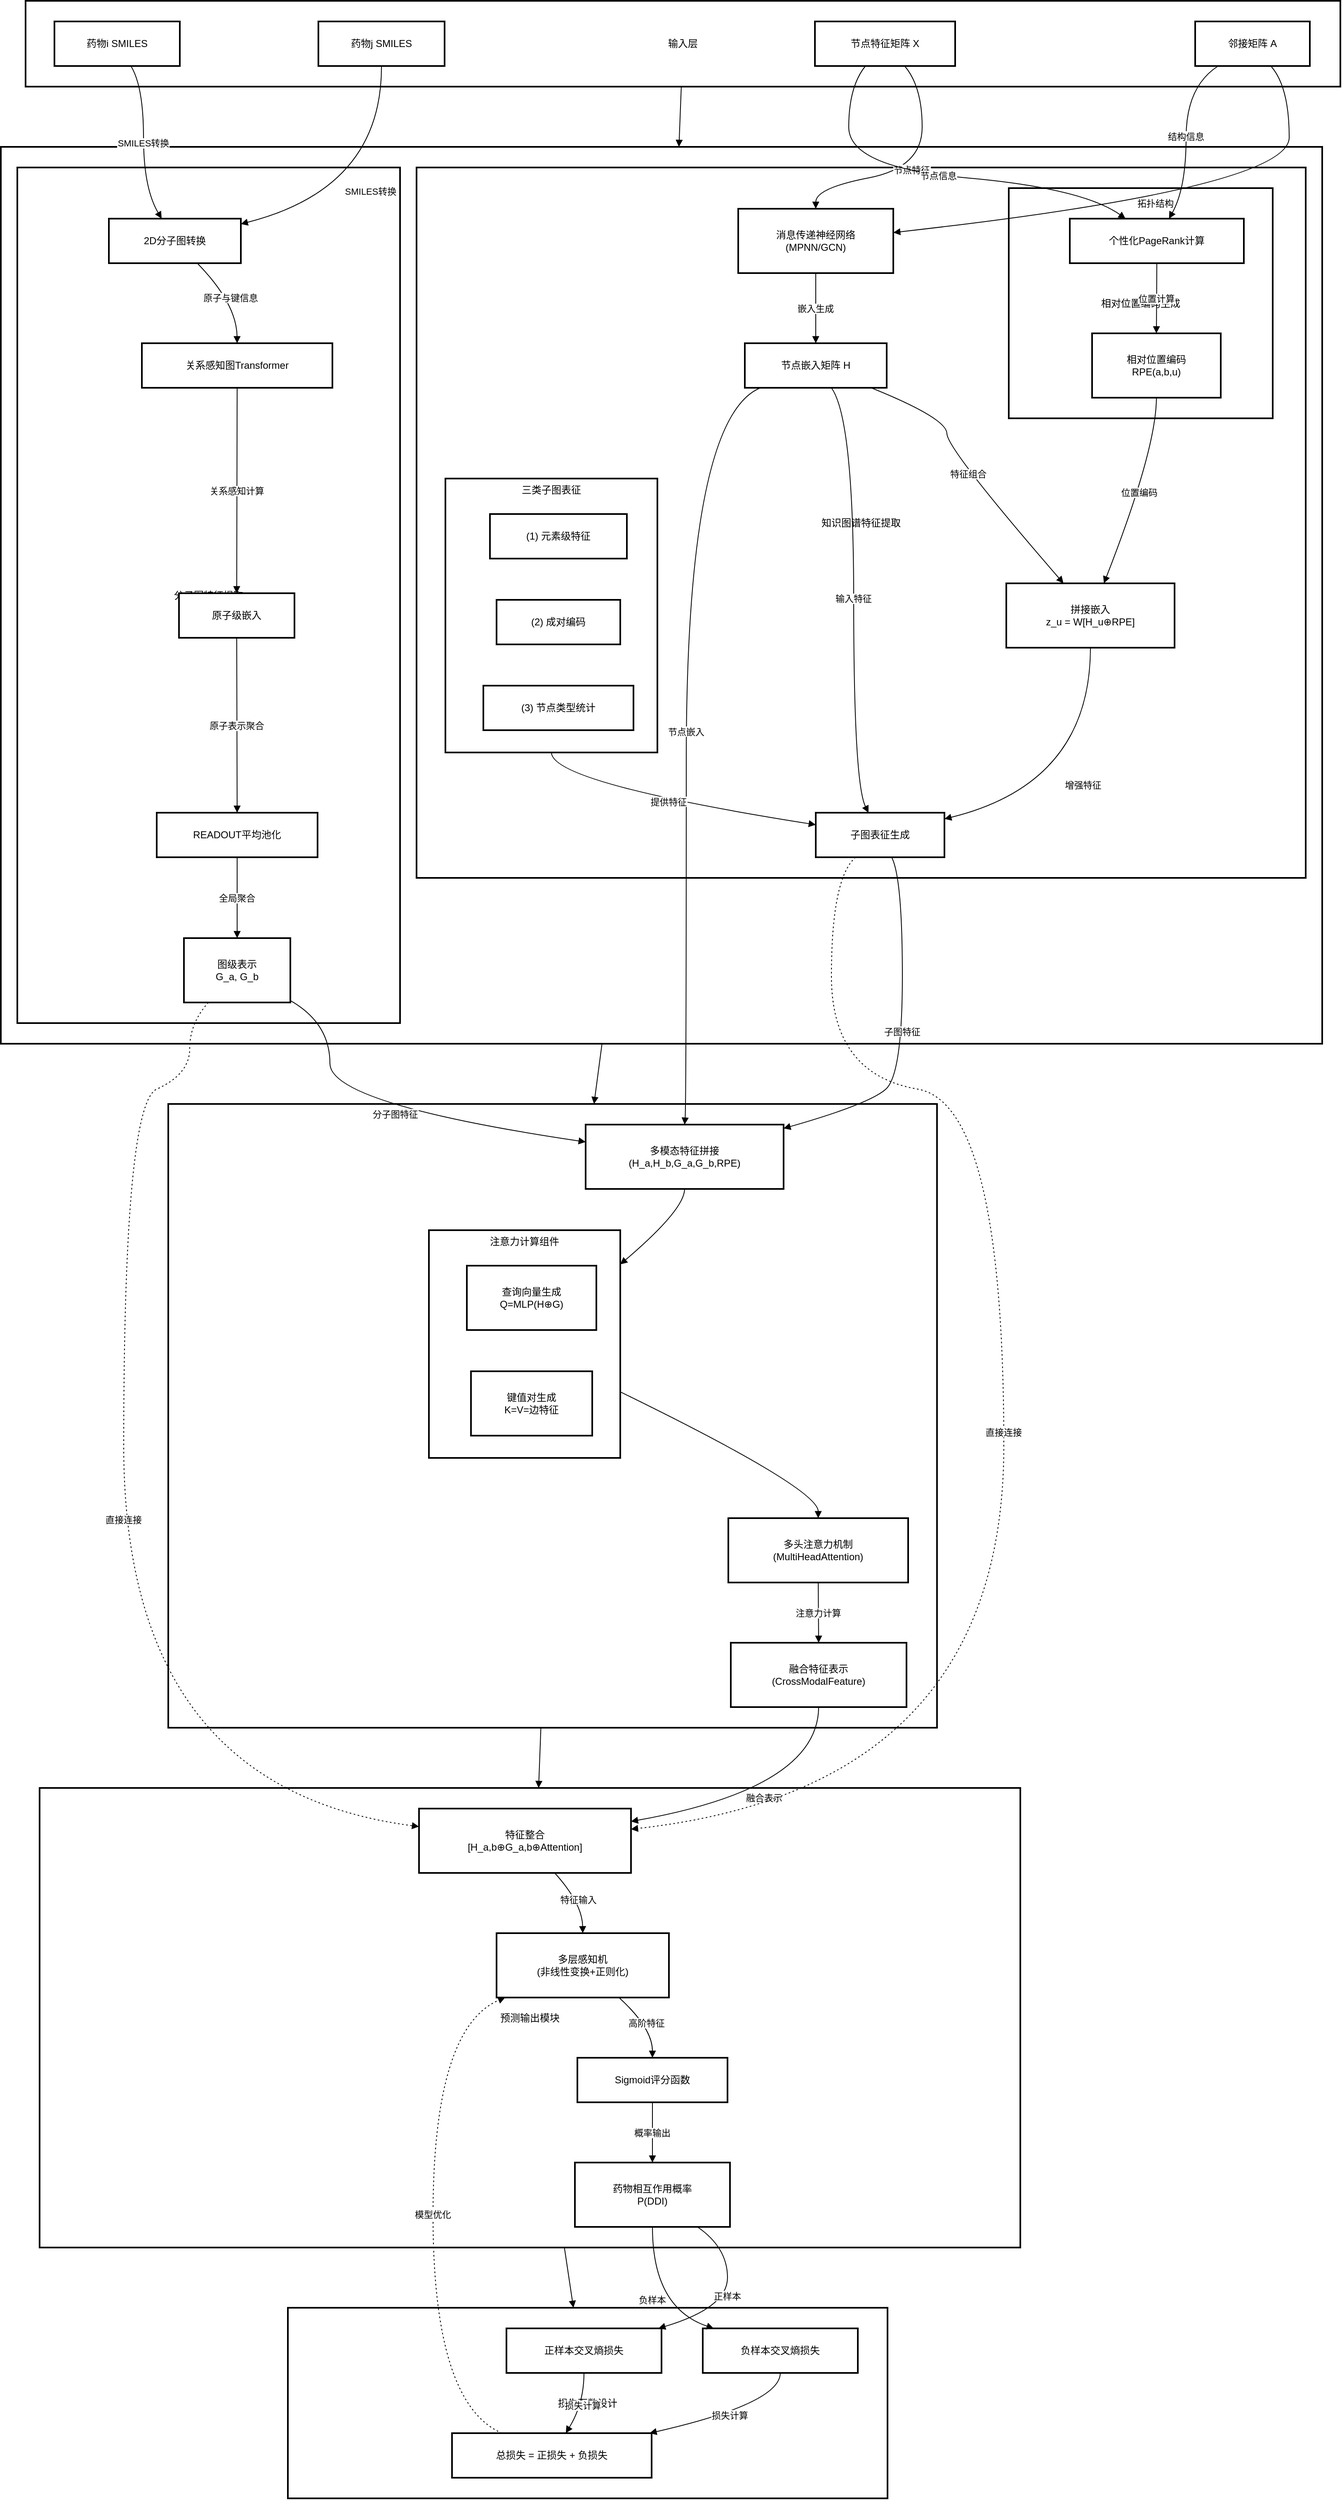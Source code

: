 <mxfile version="26.2.3" pages="2">
  <diagram name="第 1 页" id="1yufTH6R9nMQoPpMNEq9">
    <mxGraphModel dx="1543" dy="1175" grid="1" gridSize="10" guides="1" tooltips="1" connect="1" arrows="1" fold="1" page="1" pageScale="1" pageWidth="827" pageHeight="1169" math="0" shadow="0">
      <root>
        <mxCell id="0" />
        <mxCell id="1" parent="0" />
        <mxCell id="zuyVC5T2DHuvWs1-DYan-242" value="损失函数设计" style="whiteSpace=wrap;strokeWidth=2;" vertex="1" parent="1">
          <mxGeometry x="368" y="2816" width="727" height="231" as="geometry" />
        </mxCell>
        <mxCell id="zuyVC5T2DHuvWs1-DYan-243" value="预测输出模块" style="whiteSpace=wrap;strokeWidth=2;" vertex="1" parent="1">
          <mxGeometry x="67" y="2186" width="1189" height="557" as="geometry" />
        </mxCell>
        <mxCell id="zuyVC5T2DHuvWs1-DYan-244" value="跨模态信息融合模块" style="whiteSpace=wrap;strokeWidth=2;" vertex="1" parent="1">
          <mxGeometry x="223" y="1357" width="932" height="756" as="geometry" />
        </mxCell>
        <mxCell id="zuyVC5T2DHuvWs1-DYan-245" value="注意力计算组件" style="whiteSpace=wrap;strokeWidth=2;verticalAlign=top;" vertex="1" parent="1">
          <mxGeometry x="539" y="1510" width="232" height="276" as="geometry" />
        </mxCell>
        <mxCell id="zuyVC5T2DHuvWs1-DYan-246" value="查询向量生成&#xa;Q=MLP(H⊕G)" style="whiteSpace=wrap;strokeWidth=2;" vertex="1" parent="zuyVC5T2DHuvWs1-DYan-245">
          <mxGeometry x="46" y="43" width="157" height="78" as="geometry" />
        </mxCell>
        <mxCell id="zuyVC5T2DHuvWs1-DYan-247" value="键值对生成&#xa;K=V=边特征" style="whiteSpace=wrap;strokeWidth=2;" vertex="1" parent="zuyVC5T2DHuvWs1-DYan-245">
          <mxGeometry x="51" y="171" width="147" height="78" as="geometry" />
        </mxCell>
        <mxCell id="zuyVC5T2DHuvWs1-DYan-248" value="多尺度特征提取模块" style="whiteSpace=wrap;strokeWidth=2;" vertex="1" parent="1">
          <mxGeometry x="20" y="197" width="1602" height="1087" as="geometry" />
        </mxCell>
        <mxCell id="zuyVC5T2DHuvWs1-DYan-249" value="分子图特征提取" style="whiteSpace=wrap;strokeWidth=2;" vertex="1" parent="1">
          <mxGeometry x="40" y="222" width="464" height="1037" as="geometry" />
        </mxCell>
        <mxCell id="zuyVC5T2DHuvWs1-DYan-250" value="知识图谱特征提取" style="whiteSpace=wrap;strokeWidth=2;" vertex="1" parent="1">
          <mxGeometry x="524" y="222" width="1078" height="861" as="geometry" />
        </mxCell>
        <mxCell id="zuyVC5T2DHuvWs1-DYan-251" value="三类子图表征" style="whiteSpace=wrap;strokeWidth=2;verticalAlign=top;" vertex="1" parent="1">
          <mxGeometry x="559" y="599" width="257" height="332" as="geometry" />
        </mxCell>
        <mxCell id="zuyVC5T2DHuvWs1-DYan-252" value="(1) 元素级特征" style="whiteSpace=wrap;strokeWidth=2;" vertex="1" parent="zuyVC5T2DHuvWs1-DYan-251">
          <mxGeometry x="54" y="43" width="166" height="54" as="geometry" />
        </mxCell>
        <mxCell id="zuyVC5T2DHuvWs1-DYan-253" value="(2) 成对编码" style="whiteSpace=wrap;strokeWidth=2;" vertex="1" parent="zuyVC5T2DHuvWs1-DYan-251">
          <mxGeometry x="62" y="147" width="150" height="54" as="geometry" />
        </mxCell>
        <mxCell id="zuyVC5T2DHuvWs1-DYan-254" value="(3) 节点类型统计" style="whiteSpace=wrap;strokeWidth=2;" vertex="1" parent="zuyVC5T2DHuvWs1-DYan-251">
          <mxGeometry x="46" y="251" width="182" height="54" as="geometry" />
        </mxCell>
        <mxCell id="zuyVC5T2DHuvWs1-DYan-255" value="相对位置编码生成" style="whiteSpace=wrap;strokeWidth=2;" vertex="1" parent="1">
          <mxGeometry x="1242" y="247" width="320" height="279" as="geometry" />
        </mxCell>
        <mxCell id="zuyVC5T2DHuvWs1-DYan-256" value="输入层" style="whiteSpace=wrap;strokeWidth=2;" vertex="1" parent="1">
          <mxGeometry x="50" y="20" width="1594" height="104" as="geometry" />
        </mxCell>
        <mxCell id="zuyVC5T2DHuvWs1-DYan-257" value="药物i SMILES" style="whiteSpace=wrap;strokeWidth=2;" vertex="1" parent="1">
          <mxGeometry x="85" y="45" width="152" height="54" as="geometry" />
        </mxCell>
        <mxCell id="zuyVC5T2DHuvWs1-DYan-258" value="药物j SMILES" style="whiteSpace=wrap;strokeWidth=2;" vertex="1" parent="1">
          <mxGeometry x="405" y="45" width="153" height="54" as="geometry" />
        </mxCell>
        <mxCell id="zuyVC5T2DHuvWs1-DYan-259" value="节点特征矩阵 X" style="whiteSpace=wrap;strokeWidth=2;" vertex="1" parent="1">
          <mxGeometry x="1007" y="45" width="170" height="54" as="geometry" />
        </mxCell>
        <mxCell id="zuyVC5T2DHuvWs1-DYan-260" value="邻接矩阵 A" style="whiteSpace=wrap;strokeWidth=2;" vertex="1" parent="1">
          <mxGeometry x="1468" y="45" width="139" height="54" as="geometry" />
        </mxCell>
        <mxCell id="zuyVC5T2DHuvWs1-DYan-261" value="消息传递神经网络&#xa;(MPNN/GCN)" style="whiteSpace=wrap;strokeWidth=2;" vertex="1" parent="1">
          <mxGeometry x="914" y="272" width="188" height="78" as="geometry" />
        </mxCell>
        <mxCell id="zuyVC5T2DHuvWs1-DYan-262" value="节点嵌入矩阵 H" style="whiteSpace=wrap;strokeWidth=2;" vertex="1" parent="1">
          <mxGeometry x="922" y="435" width="172" height="54" as="geometry" />
        </mxCell>
        <mxCell id="zuyVC5T2DHuvWs1-DYan-263" value="个性化PageRank计算" style="whiteSpace=wrap;strokeWidth=2;" vertex="1" parent="1">
          <mxGeometry x="1316" y="284" width="211" height="54" as="geometry" />
        </mxCell>
        <mxCell id="zuyVC5T2DHuvWs1-DYan-264" value="相对位置编码&#xa;RPE(a,b,u)" style="whiteSpace=wrap;strokeWidth=2;" vertex="1" parent="1">
          <mxGeometry x="1343" y="423" width="156" height="78" as="geometry" />
        </mxCell>
        <mxCell id="zuyVC5T2DHuvWs1-DYan-265" value="拼接嵌入&#xa;z_u = W[H_u⊕RPE]" style="whiteSpace=wrap;strokeWidth=2;" vertex="1" parent="1">
          <mxGeometry x="1239" y="726" width="204" height="78" as="geometry" />
        </mxCell>
        <mxCell id="zuyVC5T2DHuvWs1-DYan-266" value="子图表征生成" style="whiteSpace=wrap;strokeWidth=2;" vertex="1" parent="1">
          <mxGeometry x="1008" y="1004" width="156" height="54" as="geometry" />
        </mxCell>
        <mxCell id="zuyVC5T2DHuvWs1-DYan-267" value="2D分子图转换" style="whiteSpace=wrap;strokeWidth=2;" vertex="1" parent="1">
          <mxGeometry x="151" y="284" width="160" height="54" as="geometry" />
        </mxCell>
        <mxCell id="zuyVC5T2DHuvWs1-DYan-268" value="关系感知图Transformer" style="whiteSpace=wrap;strokeWidth=2;" vertex="1" parent="1">
          <mxGeometry x="191" y="435" width="231" height="54" as="geometry" />
        </mxCell>
        <mxCell id="zuyVC5T2DHuvWs1-DYan-269" value="原子级嵌入" style="whiteSpace=wrap;strokeWidth=2;" vertex="1" parent="1">
          <mxGeometry x="236" y="738" width="140" height="54" as="geometry" />
        </mxCell>
        <mxCell id="zuyVC5T2DHuvWs1-DYan-270" value="READOUT平均池化" style="whiteSpace=wrap;strokeWidth=2;" vertex="1" parent="1">
          <mxGeometry x="209" y="1004" width="195" height="54" as="geometry" />
        </mxCell>
        <mxCell id="zuyVC5T2DHuvWs1-DYan-271" value="图级表示&#xa;G_a, G_b" style="whiteSpace=wrap;strokeWidth=2;" vertex="1" parent="1">
          <mxGeometry x="242" y="1156" width="129" height="78" as="geometry" />
        </mxCell>
        <mxCell id="zuyVC5T2DHuvWs1-DYan-272" value="多模态特征拼接&#xa;(H_a,H_b,G_a,G_b,RPE)" style="whiteSpace=wrap;strokeWidth=2;" vertex="1" parent="1">
          <mxGeometry x="729" y="1382" width="240" height="78" as="geometry" />
        </mxCell>
        <mxCell id="zuyVC5T2DHuvWs1-DYan-273" value="多头注意力机制&#xa;(MultiHeadAttention)" style="whiteSpace=wrap;strokeWidth=2;" vertex="1" parent="1">
          <mxGeometry x="902" y="1859" width="218" height="78" as="geometry" />
        </mxCell>
        <mxCell id="zuyVC5T2DHuvWs1-DYan-274" value="融合特征表示&#xa;(CrossModalFeature)" style="whiteSpace=wrap;strokeWidth=2;" vertex="1" parent="1">
          <mxGeometry x="905" y="2010" width="213" height="78" as="geometry" />
        </mxCell>
        <mxCell id="zuyVC5T2DHuvWs1-DYan-275" value="特征整合&#xa;[H_a,b⊕G_a,b⊕Attention]" style="whiteSpace=wrap;strokeWidth=2;" vertex="1" parent="1">
          <mxGeometry x="527" y="2211" width="257" height="78" as="geometry" />
        </mxCell>
        <mxCell id="zuyVC5T2DHuvWs1-DYan-276" value="多层感知机&#xa;(非线性变换+正则化)" style="whiteSpace=wrap;strokeWidth=2;" vertex="1" parent="1">
          <mxGeometry x="621" y="2362" width="209" height="78" as="geometry" />
        </mxCell>
        <mxCell id="zuyVC5T2DHuvWs1-DYan-277" value="Sigmoid评分函数" style="whiteSpace=wrap;strokeWidth=2;" vertex="1" parent="1">
          <mxGeometry x="719" y="2513" width="182" height="54" as="geometry" />
        </mxCell>
        <mxCell id="zuyVC5T2DHuvWs1-DYan-278" value="药物相互作用概率&#xa;P(DDI)" style="whiteSpace=wrap;strokeWidth=2;" vertex="1" parent="1">
          <mxGeometry x="716" y="2640" width="188" height="78" as="geometry" />
        </mxCell>
        <mxCell id="zuyVC5T2DHuvWs1-DYan-279" value="正样本交叉熵损失" style="whiteSpace=wrap;strokeWidth=2;" vertex="1" parent="1">
          <mxGeometry x="633" y="2841" width="188" height="54" as="geometry" />
        </mxCell>
        <mxCell id="zuyVC5T2DHuvWs1-DYan-280" value="负样本交叉熵损失" style="whiteSpace=wrap;strokeWidth=2;" vertex="1" parent="1">
          <mxGeometry x="871" y="2841" width="188" height="54" as="geometry" />
        </mxCell>
        <mxCell id="zuyVC5T2DHuvWs1-DYan-281" value="总损失 = 正损失 + 负损失" style="whiteSpace=wrap;strokeWidth=2;" vertex="1" parent="1">
          <mxGeometry x="567" y="2968" width="242" height="54" as="geometry" />
        </mxCell>
        <mxCell id="zuyVC5T2DHuvWs1-DYan-282" value="SMILES转换" style="curved=1;startArrow=none;endArrow=block;exitX=0.61;exitY=1;entryX=0.4;entryY=0;rounded=0;" edge="1" parent="1" source="zuyVC5T2DHuvWs1-DYan-257" target="zuyVC5T2DHuvWs1-DYan-267">
          <mxGeometry relative="1" as="geometry">
            <Array as="points">
              <mxPoint x="193" y="124" />
              <mxPoint x="193" y="247" />
            </Array>
          </mxGeometry>
        </mxCell>
        <mxCell id="zuyVC5T2DHuvWs1-DYan-283" value="SMILES转换" style="curved=1;startArrow=none;endArrow=block;exitX=0.5;exitY=1;entryX=1;entryY=0.12;rounded=0;" edge="1" parent="1" source="zuyVC5T2DHuvWs1-DYan-258" target="zuyVC5T2DHuvWs1-DYan-267">
          <mxGeometry relative="1" as="geometry">
            <Array as="points">
              <mxPoint x="482" y="247" />
            </Array>
          </mxGeometry>
        </mxCell>
        <mxCell id="zuyVC5T2DHuvWs1-DYan-284" value="节点特征" style="curved=1;startArrow=none;endArrow=block;exitX=0.64;exitY=1;entryX=0.5;entryY=0;rounded=0;" edge="1" parent="1" source="zuyVC5T2DHuvWs1-DYan-259" target="zuyVC5T2DHuvWs1-DYan-261">
          <mxGeometry relative="1" as="geometry">
            <Array as="points">
              <mxPoint x="1137" y="124" />
              <mxPoint x="1137" y="222" />
              <mxPoint x="1008" y="247" />
            </Array>
          </mxGeometry>
        </mxCell>
        <mxCell id="zuyVC5T2DHuvWs1-DYan-285" value="拓扑结构" style="curved=1;startArrow=none;endArrow=block;exitX=0.66;exitY=1;entryX=1;entryY=0.37;rounded=0;" edge="1" parent="1" source="zuyVC5T2DHuvWs1-DYan-260" target="zuyVC5T2DHuvWs1-DYan-261">
          <mxGeometry relative="1" as="geometry">
            <Array as="points">
              <mxPoint x="1582" y="124" />
              <mxPoint x="1582" y="247" />
            </Array>
          </mxGeometry>
        </mxCell>
        <mxCell id="zuyVC5T2DHuvWs1-DYan-286" value="节点信息" style="curved=1;startArrow=none;endArrow=block;exitX=0.36;exitY=1;entryX=0.32;entryY=0;rounded=0;" edge="1" parent="1" source="zuyVC5T2DHuvWs1-DYan-259" target="zuyVC5T2DHuvWs1-DYan-263">
          <mxGeometry relative="1" as="geometry">
            <Array as="points">
              <mxPoint x="1048" y="124" />
              <mxPoint x="1048" y="222" />
              <mxPoint x="1332" y="247" />
            </Array>
          </mxGeometry>
        </mxCell>
        <mxCell id="zuyVC5T2DHuvWs1-DYan-287" value="结构信息" style="curved=1;startArrow=none;endArrow=block;exitX=0.2;exitY=1;entryX=0.57;entryY=0;rounded=0;" edge="1" parent="1" source="zuyVC5T2DHuvWs1-DYan-260" target="zuyVC5T2DHuvWs1-DYan-263">
          <mxGeometry relative="1" as="geometry">
            <Array as="points">
              <mxPoint x="1457" y="124" />
              <mxPoint x="1457" y="247" />
            </Array>
          </mxGeometry>
        </mxCell>
        <mxCell id="zuyVC5T2DHuvWs1-DYan-288" value="嵌入生成" style="curved=1;startArrow=none;endArrow=block;exitX=0.5;exitY=1;entryX=0.5;entryY=0;rounded=0;" edge="1" parent="1" source="zuyVC5T2DHuvWs1-DYan-261" target="zuyVC5T2DHuvWs1-DYan-262">
          <mxGeometry relative="1" as="geometry">
            <Array as="points" />
          </mxGeometry>
        </mxCell>
        <mxCell id="zuyVC5T2DHuvWs1-DYan-289" value="位置计算" style="curved=1;startArrow=none;endArrow=block;exitX=0.5;exitY=1;entryX=0.5;entryY=0;rounded=0;" edge="1" parent="1" source="zuyVC5T2DHuvWs1-DYan-263" target="zuyVC5T2DHuvWs1-DYan-264">
          <mxGeometry relative="1" as="geometry">
            <Array as="points" />
          </mxGeometry>
        </mxCell>
        <mxCell id="zuyVC5T2DHuvWs1-DYan-290" value="特征组合" style="curved=1;startArrow=none;endArrow=block;exitX=0.89;exitY=1;entryX=0.34;entryY=0;rounded=0;" edge="1" parent="1" source="zuyVC5T2DHuvWs1-DYan-262" target="zuyVC5T2DHuvWs1-DYan-265">
          <mxGeometry relative="1" as="geometry">
            <Array as="points">
              <mxPoint x="1167" y="526" />
              <mxPoint x="1167" y="563" />
            </Array>
          </mxGeometry>
        </mxCell>
        <mxCell id="zuyVC5T2DHuvWs1-DYan-291" value="位置编码" style="curved=1;startArrow=none;endArrow=block;exitX=0.5;exitY=1;entryX=0.58;entryY=0;rounded=0;" edge="1" parent="1" source="zuyVC5T2DHuvWs1-DYan-264" target="zuyVC5T2DHuvWs1-DYan-265">
          <mxGeometry relative="1" as="geometry">
            <Array as="points">
              <mxPoint x="1421" y="563" />
            </Array>
          </mxGeometry>
        </mxCell>
        <mxCell id="zuyVC5T2DHuvWs1-DYan-292" value="输入特征" style="curved=1;startArrow=none;endArrow=block;exitX=0.61;exitY=1;entryX=0.41;entryY=0;rounded=0;" edge="1" parent="1" source="zuyVC5T2DHuvWs1-DYan-262" target="zuyVC5T2DHuvWs1-DYan-266">
          <mxGeometry relative="1" as="geometry">
            <Array as="points">
              <mxPoint x="1054" y="526" />
              <mxPoint x="1054" y="968" />
            </Array>
          </mxGeometry>
        </mxCell>
        <mxCell id="zuyVC5T2DHuvWs1-DYan-293" value="增强特征" style="curved=1;startArrow=none;endArrow=block;exitX=0.5;exitY=1;entryX=1;entryY=0.14;rounded=0;" edge="1" parent="1" source="zuyVC5T2DHuvWs1-DYan-265" target="zuyVC5T2DHuvWs1-DYan-266">
          <mxGeometry relative="1" as="geometry">
            <Array as="points">
              <mxPoint x="1341" y="968" />
            </Array>
          </mxGeometry>
        </mxCell>
        <mxCell id="zuyVC5T2DHuvWs1-DYan-294" value="原子与键信息" style="curved=1;startArrow=none;endArrow=block;exitX=0.67;exitY=1;entryX=0.5;entryY=0;rounded=0;" edge="1" parent="1" source="zuyVC5T2DHuvWs1-DYan-267" target="zuyVC5T2DHuvWs1-DYan-268">
          <mxGeometry relative="1" as="geometry">
            <Array as="points">
              <mxPoint x="306" y="387" />
            </Array>
          </mxGeometry>
        </mxCell>
        <mxCell id="zuyVC5T2DHuvWs1-DYan-295" value="关系感知计算" style="curved=1;startArrow=none;endArrow=block;exitX=0.5;exitY=1;entryX=0.5;entryY=0;rounded=0;" edge="1" parent="1" source="zuyVC5T2DHuvWs1-DYan-268" target="zuyVC5T2DHuvWs1-DYan-269">
          <mxGeometry relative="1" as="geometry">
            <Array as="points" />
          </mxGeometry>
        </mxCell>
        <mxCell id="zuyVC5T2DHuvWs1-DYan-296" value="原子表示聚合" style="curved=1;startArrow=none;endArrow=block;exitX=0.5;exitY=1;entryX=0.5;entryY=0;rounded=0;" edge="1" parent="1" source="zuyVC5T2DHuvWs1-DYan-269" target="zuyVC5T2DHuvWs1-DYan-270">
          <mxGeometry relative="1" as="geometry">
            <Array as="points" />
          </mxGeometry>
        </mxCell>
        <mxCell id="zuyVC5T2DHuvWs1-DYan-297" value="全局聚合" style="curved=1;startArrow=none;endArrow=block;exitX=0.5;exitY=1;entryX=0.5;entryY=0;rounded=0;" edge="1" parent="1" source="zuyVC5T2DHuvWs1-DYan-270" target="zuyVC5T2DHuvWs1-DYan-271">
          <mxGeometry relative="1" as="geometry">
            <Array as="points" />
          </mxGeometry>
        </mxCell>
        <mxCell id="zuyVC5T2DHuvWs1-DYan-298" value="子图特征" style="curved=1;startArrow=none;endArrow=block;exitX=0.59;exitY=1;entryX=1;entryY=0.06;rounded=0;" edge="1" parent="1" source="zuyVC5T2DHuvWs1-DYan-266" target="zuyVC5T2DHuvWs1-DYan-272">
          <mxGeometry relative="1" as="geometry">
            <Array as="points">
              <mxPoint x="1113" y="1083" />
              <mxPoint x="1113" y="1321" />
              <mxPoint x="1073" y="1357" />
            </Array>
          </mxGeometry>
        </mxCell>
        <mxCell id="zuyVC5T2DHuvWs1-DYan-299" value="分子图特征" style="curved=1;startArrow=none;endArrow=block;exitX=1;exitY=0.97;entryX=0;entryY=0.27;rounded=0;" edge="1" parent="1" source="zuyVC5T2DHuvWs1-DYan-271" target="zuyVC5T2DHuvWs1-DYan-272">
          <mxGeometry relative="1" as="geometry">
            <Array as="points">
              <mxPoint x="419" y="1259" />
              <mxPoint x="419" y="1357" />
            </Array>
          </mxGeometry>
        </mxCell>
        <mxCell id="zuyVC5T2DHuvWs1-DYan-300" value="节点嵌入" style="curved=1;startArrow=none;endArrow=block;exitX=0.11;exitY=1;entryX=0.5;entryY=0;rounded=0;" edge="1" parent="1" source="zuyVC5T2DHuvWs1-DYan-262" target="zuyVC5T2DHuvWs1-DYan-272">
          <mxGeometry relative="1" as="geometry">
            <Array as="points">
              <mxPoint x="851" y="526" />
              <mxPoint x="851" y="1357" />
            </Array>
          </mxGeometry>
        </mxCell>
        <mxCell id="zuyVC5T2DHuvWs1-DYan-301" value="注意力计算" style="curved=1;startArrow=none;endArrow=block;exitX=0.5;exitY=1;entryX=0.5;entryY=0;rounded=0;" edge="1" parent="1" source="zuyVC5T2DHuvWs1-DYan-273" target="zuyVC5T2DHuvWs1-DYan-274">
          <mxGeometry relative="1" as="geometry">
            <Array as="points" />
          </mxGeometry>
        </mxCell>
        <mxCell id="zuyVC5T2DHuvWs1-DYan-302" value="融合表示" style="curved=1;startArrow=none;endArrow=block;exitX=0.5;exitY=1;entryX=1;entryY=0.2;rounded=0;" edge="1" parent="1" source="zuyVC5T2DHuvWs1-DYan-274" target="zuyVC5T2DHuvWs1-DYan-275">
          <mxGeometry relative="1" as="geometry">
            <Array as="points">
              <mxPoint x="1011" y="2186" />
            </Array>
          </mxGeometry>
        </mxCell>
        <mxCell id="zuyVC5T2DHuvWs1-DYan-303" value="直接连接" style="curved=1;dashed=1;dashPattern=2 3;startArrow=none;endArrow=block;exitX=0.31;exitY=1;entryX=1;entryY=0.32;rounded=0;" edge="1" parent="1" source="zuyVC5T2DHuvWs1-DYan-266" target="zuyVC5T2DHuvWs1-DYan-275">
          <mxGeometry relative="1" as="geometry">
            <Array as="points">
              <mxPoint x="1027" y="1083" />
              <mxPoint x="1027" y="1321" />
              <mxPoint x="1236" y="1357" />
              <mxPoint x="1236" y="2186" />
            </Array>
          </mxGeometry>
        </mxCell>
        <mxCell id="zuyVC5T2DHuvWs1-DYan-304" value="直接连接" style="curved=1;dashed=1;dashPattern=2 3;startArrow=none;endArrow=block;exitX=0.23;exitY=1;entryX=0;entryY=0.28;rounded=0;" edge="1" parent="1" source="zuyVC5T2DHuvWs1-DYan-271" target="zuyVC5T2DHuvWs1-DYan-275">
          <mxGeometry relative="1" as="geometry">
            <Array as="points">
              <mxPoint x="249" y="1259" />
              <mxPoint x="249" y="1321" />
              <mxPoint x="169" y="1357" />
              <mxPoint x="169" y="2186" />
            </Array>
          </mxGeometry>
        </mxCell>
        <mxCell id="zuyVC5T2DHuvWs1-DYan-305" value="特征输入" style="curved=1;startArrow=none;endArrow=block;exitX=0.64;exitY=1;entryX=0.5;entryY=0;rounded=0;" edge="1" parent="1" source="zuyVC5T2DHuvWs1-DYan-275" target="zuyVC5T2DHuvWs1-DYan-276">
          <mxGeometry relative="1" as="geometry">
            <Array as="points">
              <mxPoint x="725" y="2326" />
            </Array>
          </mxGeometry>
        </mxCell>
        <mxCell id="zuyVC5T2DHuvWs1-DYan-306" value="高阶特征" style="curved=1;startArrow=none;endArrow=block;exitX=0.71;exitY=1;entryX=0.5;entryY=0;rounded=0;" edge="1" parent="1" source="zuyVC5T2DHuvWs1-DYan-276" target="zuyVC5T2DHuvWs1-DYan-277">
          <mxGeometry relative="1" as="geometry">
            <Array as="points">
              <mxPoint x="810" y="2477" />
            </Array>
          </mxGeometry>
        </mxCell>
        <mxCell id="zuyVC5T2DHuvWs1-DYan-307" value="概率输出" style="curved=1;startArrow=none;endArrow=block;exitX=0.5;exitY=1;entryX=0.5;entryY=0;rounded=0;" edge="1" parent="1" source="zuyVC5T2DHuvWs1-DYan-277" target="zuyVC5T2DHuvWs1-DYan-278">
          <mxGeometry relative="1" as="geometry">
            <Array as="points" />
          </mxGeometry>
        </mxCell>
        <mxCell id="zuyVC5T2DHuvWs1-DYan-308" value="正样本" style="curved=1;startArrow=none;endArrow=block;exitX=0.79;exitY=1;entryX=0.98;entryY=0;rounded=0;" edge="1" parent="1" source="zuyVC5T2DHuvWs1-DYan-278" target="zuyVC5T2DHuvWs1-DYan-279">
          <mxGeometry relative="1" as="geometry">
            <Array as="points">
              <mxPoint x="901" y="2743" />
              <mxPoint x="901" y="2816" />
            </Array>
          </mxGeometry>
        </mxCell>
        <mxCell id="zuyVC5T2DHuvWs1-DYan-309" value="负样本" style="curved=1;startArrow=none;endArrow=block;exitX=0.5;exitY=1;entryX=0.07;entryY=0;rounded=0;" edge="1" parent="1" source="zuyVC5T2DHuvWs1-DYan-278" target="zuyVC5T2DHuvWs1-DYan-280">
          <mxGeometry relative="1" as="geometry">
            <Array as="points">
              <mxPoint x="810" y="2816" />
            </Array>
          </mxGeometry>
        </mxCell>
        <mxCell id="zuyVC5T2DHuvWs1-DYan-310" value="损失计算" style="curved=1;startArrow=none;endArrow=block;exitX=0.5;exitY=1;entryX=0.57;entryY=0;rounded=0;" edge="1" parent="1" source="zuyVC5T2DHuvWs1-DYan-279" target="zuyVC5T2DHuvWs1-DYan-281">
          <mxGeometry relative="1" as="geometry">
            <Array as="points">
              <mxPoint x="727" y="2932" />
            </Array>
          </mxGeometry>
        </mxCell>
        <mxCell id="zuyVC5T2DHuvWs1-DYan-311" value="损失计算" style="curved=1;startArrow=none;endArrow=block;exitX=0.5;exitY=1;entryX=0.99;entryY=0;rounded=0;" edge="1" parent="1" source="zuyVC5T2DHuvWs1-DYan-280" target="zuyVC5T2DHuvWs1-DYan-281">
          <mxGeometry relative="1" as="geometry">
            <Array as="points">
              <mxPoint x="965" y="2932" />
            </Array>
          </mxGeometry>
        </mxCell>
        <mxCell id="zuyVC5T2DHuvWs1-DYan-312" value="模型优化" style="curved=1;dashed=1;dashPattern=2 3;startArrow=none;endArrow=block;exitX=0.25;exitY=0;entryX=0.05;entryY=1;rounded=0;" edge="1" parent="1" source="zuyVC5T2DHuvWs1-DYan-281" target="zuyVC5T2DHuvWs1-DYan-276">
          <mxGeometry relative="1" as="geometry">
            <Array as="points">
              <mxPoint x="544" y="2932" />
              <mxPoint x="544" y="2477" />
            </Array>
          </mxGeometry>
        </mxCell>
        <mxCell id="zuyVC5T2DHuvWs1-DYan-313" value="提供特征" style="curved=1;startArrow=none;endArrow=block;exitX=0.5;exitY=1;entryX=0;entryY=0.27;rounded=0;" edge="1" parent="1" source="zuyVC5T2DHuvWs1-DYan-251" target="zuyVC5T2DHuvWs1-DYan-266">
          <mxGeometry relative="1" as="geometry">
            <Array as="points">
              <mxPoint x="688" y="968" />
            </Array>
          </mxGeometry>
        </mxCell>
        <mxCell id="zuyVC5T2DHuvWs1-DYan-314" value="" style="curved=1;startArrow=none;endArrow=block;exitX=0.5;exitY=1;entryX=1;entryY=0.15;rounded=0;" edge="1" parent="1" source="zuyVC5T2DHuvWs1-DYan-272" target="zuyVC5T2DHuvWs1-DYan-245">
          <mxGeometry relative="1" as="geometry">
            <Array as="points">
              <mxPoint x="849" y="1485" />
            </Array>
          </mxGeometry>
        </mxCell>
        <mxCell id="zuyVC5T2DHuvWs1-DYan-315" value="" style="curved=1;startArrow=none;endArrow=block;exitX=1;exitY=0.71;entryX=0.5;entryY=0;rounded=0;" edge="1" parent="1" source="zuyVC5T2DHuvWs1-DYan-245" target="zuyVC5T2DHuvWs1-DYan-273">
          <mxGeometry relative="1" as="geometry">
            <Array as="points">
              <mxPoint x="1011" y="1823" />
            </Array>
          </mxGeometry>
        </mxCell>
        <mxCell id="zuyVC5T2DHuvWs1-DYan-316" value="" style="curved=1;startArrow=none;endArrow=block;rounded=0;" edge="1" parent="1" source="zuyVC5T2DHuvWs1-DYan-256" target="zuyVC5T2DHuvWs1-DYan-248">
          <mxGeometry relative="1" as="geometry">
            <Array as="points" />
          </mxGeometry>
        </mxCell>
        <mxCell id="zuyVC5T2DHuvWs1-DYan-317" value="" style="curved=1;startArrow=none;endArrow=block;rounded=0;" edge="1" parent="1" source="zuyVC5T2DHuvWs1-DYan-248" target="zuyVC5T2DHuvWs1-DYan-244">
          <mxGeometry relative="1" as="geometry">
            <Array as="points" />
          </mxGeometry>
        </mxCell>
        <mxCell id="zuyVC5T2DHuvWs1-DYan-318" value="" style="curved=1;startArrow=none;endArrow=block;rounded=0;" edge="1" parent="1" source="zuyVC5T2DHuvWs1-DYan-244" target="zuyVC5T2DHuvWs1-DYan-243">
          <mxGeometry relative="1" as="geometry">
            <Array as="points" />
          </mxGeometry>
        </mxCell>
        <mxCell id="zuyVC5T2DHuvWs1-DYan-319" value="" style="curved=1;startArrow=none;endArrow=block;rounded=0;" edge="1" parent="1" source="zuyVC5T2DHuvWs1-DYan-243" target="zuyVC5T2DHuvWs1-DYan-242">
          <mxGeometry relative="1" as="geometry">
            <Array as="points" />
          </mxGeometry>
        </mxCell>
      </root>
    </mxGraphModel>
  </diagram>
  <diagram id="QObLKG1ZqKSALLHReHto" name="第 2 页">
    <mxGraphModel dx="992" dy="764" grid="1" gridSize="10" guides="1" tooltips="1" connect="1" arrows="1" fold="1" page="1" pageScale="1" pageWidth="827" pageHeight="1169" math="0" shadow="0">
      <root>
        <mxCell id="0" />
        <mxCell id="1" parent="0" />
        <mxCell id="65TWlAwfV453biyPy-uw-27" value="" style="shape=table;childLayout=tableLayout;startSize=0;fillColor=none;collapsible=0;recursiveResize=0;expand=0;" vertex="1" parent="1">
          <mxGeometry x="40" y="280" width="120" height="200" as="geometry" />
        </mxCell>
        <mxCell id="65TWlAwfV453biyPy-uw-28" value="" style="shape=tableRow;horizontal=0;swimlaneHead=0;swimlaneBody=0;top=0;left=0;strokeColor=inherit;bottom=0;right=0;dropTarget=0;fontStyle=0;fillColor=none;points=[[0,0.5],[1,0.5]];portConstraint=eastwest;startSize=0;collapsible=0;recursiveResize=0;expand=0;" vertex="1" parent="65TWlAwfV453biyPy-uw-27">
          <mxGeometry width="120" height="200" as="geometry" />
        </mxCell>
        <mxCell id="65TWlAwfV453biyPy-uw-29" value="输入层" style="swimlane;swimlaneHead=0;swimlaneBody=0;fontStyle=0;strokeColor=inherit;connectable=0;fillColor=none;startSize=40;collapsible=0;recursiveResize=0;expand=0;" vertex="1" parent="65TWlAwfV453biyPy-uw-28">
          <mxGeometry width="120" height="200" as="geometry">
            <mxRectangle width="120" height="200" as="alternateBounds" />
          </mxGeometry>
        </mxCell>
        <mxCell id="65TWlAwfV453biyPy-uw-50" value="" style="endArrow=none;html=1;rounded=0;exitX=0;exitY=0.5;exitDx=0;exitDy=0;entryX=1;entryY=0.5;entryDx=0;entryDy=0;" edge="1" parent="65TWlAwfV453biyPy-uw-29">
          <mxGeometry width="50" height="50" relative="1" as="geometry">
            <mxPoint y="80" as="sourcePoint" />
            <mxPoint x="120" y="80" as="targetPoint" />
          </mxGeometry>
        </mxCell>
        <mxCell id="65TWlAwfV453biyPy-uw-51" value="" style="endArrow=none;html=1;rounded=0;exitX=0;exitY=0.5;exitDx=0;exitDy=0;entryX=1;entryY=0.5;entryDx=0;entryDy=0;" edge="1" parent="65TWlAwfV453biyPy-uw-29">
          <mxGeometry width="50" height="50" relative="1" as="geometry">
            <mxPoint y="119.5" as="sourcePoint" />
            <mxPoint x="120" y="119.5" as="targetPoint" />
          </mxGeometry>
        </mxCell>
        <mxCell id="65TWlAwfV453biyPy-uw-52" value="" style="endArrow=none;html=1;rounded=0;exitX=0;exitY=0.5;exitDx=0;exitDy=0;entryX=1;entryY=0.5;entryDx=0;entryDy=0;" edge="1" parent="65TWlAwfV453biyPy-uw-29">
          <mxGeometry width="50" height="50" relative="1" as="geometry">
            <mxPoint y="160" as="sourcePoint" />
            <mxPoint x="120" y="160" as="targetPoint" />
          </mxGeometry>
        </mxCell>
        <mxCell id="65TWlAwfV453biyPy-uw-55" value="药物j&amp;nbsp; &amp;nbsp; SMILES" style="text;html=1;align=center;verticalAlign=middle;resizable=0;points=[];autosize=1;strokeColor=none;fillColor=none;" vertex="1" parent="65TWlAwfV453biyPy-uw-29">
          <mxGeometry x="5" y="85" width="110" height="30" as="geometry" />
        </mxCell>
        <mxCell id="65TWlAwfV453biyPy-uw-56" value="节点特征矩阵&amp;nbsp; &amp;nbsp; X" style="text;html=1;align=center;verticalAlign=middle;resizable=0;points=[];autosize=1;strokeColor=none;fillColor=none;" vertex="1" parent="65TWlAwfV453biyPy-uw-29">
          <mxGeometry y="130" width="120" height="30" as="geometry" />
        </mxCell>
        <mxCell id="65TWlAwfV453biyPy-uw-57" value="邻接矩阵&amp;nbsp; &amp;nbsp; &amp;nbsp; A" style="text;html=1;align=center;verticalAlign=middle;resizable=0;points=[];autosize=1;strokeColor=none;fillColor=none;" vertex="1" parent="65TWlAwfV453biyPy-uw-29">
          <mxGeometry x="10" y="170" width="100" height="30" as="geometry" />
        </mxCell>
        <mxCell id="65TWlAwfV453biyPy-uw-30" value="" style="shape=table;childLayout=tableLayout;startSize=0;fillColor=none;collapsible=0;recursiveResize=0;expand=0;" vertex="1" parent="1">
          <mxGeometry x="640" y="320" width="120" height="160" as="geometry" />
        </mxCell>
        <mxCell id="65TWlAwfV453biyPy-uw-31" value="" style="shape=tableRow;horizontal=0;swimlaneHead=0;swimlaneBody=0;top=0;left=0;strokeColor=inherit;bottom=0;right=0;dropTarget=0;fontStyle=0;fillColor=none;points=[[0,0.5],[1,0.5]];portConstraint=eastwest;startSize=0;collapsible=0;recursiveResize=0;expand=0;" vertex="1" parent="65TWlAwfV453biyPy-uw-30">
          <mxGeometry width="120" height="160" as="geometry" />
        </mxCell>
        <mxCell id="65TWlAwfV453biyPy-uw-32" value="输出块" style="swimlane;swimlaneHead=0;swimlaneBody=0;fontStyle=0;strokeColor=inherit;connectable=0;fillColor=none;startSize=40;collapsible=0;recursiveResize=0;expand=0;" vertex="1" parent="65TWlAwfV453biyPy-uw-31">
          <mxGeometry width="120" height="160" as="geometry">
            <mxRectangle width="120" height="160" as="alternateBounds" />
          </mxGeometry>
        </mxCell>
        <mxCell id="65TWlAwfV453biyPy-uw-63" value="" style="endArrow=none;html=1;rounded=0;" edge="1" parent="65TWlAwfV453biyPy-uw-32" target="65TWlAwfV453biyPy-uw-31">
          <mxGeometry width="50" height="50" relative="1" as="geometry">
            <mxPoint y="75" as="sourcePoint" />
            <mxPoint x="50" y="25" as="targetPoint" />
          </mxGeometry>
        </mxCell>
        <mxCell id="65TWlAwfV453biyPy-uw-64" value="" style="endArrow=none;html=1;rounded=0;entryX=1;entryY=0.75;entryDx=0;entryDy=0;entryPerimeter=0;" edge="1" parent="65TWlAwfV453biyPy-uw-32" target="65TWlAwfV453biyPy-uw-31">
          <mxGeometry width="50" height="50" relative="1" as="geometry">
            <mxPoint y="120" as="sourcePoint" />
            <mxPoint x="50" y="70" as="targetPoint" />
            <Array as="points">
              <mxPoint x="60" y="120" />
              <mxPoint x="110" y="120" />
            </Array>
          </mxGeometry>
        </mxCell>
        <mxCell id="65TWlAwfV453biyPy-uw-65" value="" style="endArrow=none;html=1;rounded=0;entryX=1;entryY=0.75;entryDx=0;entryDy=0;entryPerimeter=0;" edge="1" parent="65TWlAwfV453biyPy-uw-32">
          <mxGeometry width="50" height="50" relative="1" as="geometry">
            <mxPoint y="79.5" as="sourcePoint" />
            <mxPoint x="120" y="79.5" as="targetPoint" />
            <Array as="points">
              <mxPoint x="60" y="79.5" />
              <mxPoint x="110" y="79.5" />
            </Array>
          </mxGeometry>
        </mxCell>
        <mxCell id="65TWlAwfV453biyPy-uw-66" value="Attn(Q, K, V)" style="text;html=1;align=center;verticalAlign=middle;resizable=0;points=[];autosize=1;strokeColor=none;fillColor=none;" vertex="1" parent="65TWlAwfV453biyPy-uw-32">
          <mxGeometry x="15" y="50" width="90" height="30" as="geometry" />
        </mxCell>
        <mxCell id="65TWlAwfV453biyPy-uw-68" value="分子图特征的拼接" style="text;html=1;align=center;verticalAlign=middle;resizable=0;points=[];autosize=1;strokeColor=none;fillColor=none;" vertex="1" parent="65TWlAwfV453biyPy-uw-32">
          <mxGeometry y="130" width="120" height="30" as="geometry" />
        </mxCell>
        <mxCell id="65TWlAwfV453biyPy-uw-33" value="多尺度特征提取" style="shape=table;childLayout=tableLayout;startSize=40;fillColor=none;collapsible=0;recursiveResize=0;expand=0;" vertex="1" parent="1">
          <mxGeometry x="200" y="260" width="240" height="240" as="geometry" />
        </mxCell>
        <mxCell id="65TWlAwfV453biyPy-uw-34" value="" style="shape=tableRow;horizontal=0;swimlaneHead=0;swimlaneBody=0;top=0;left=0;strokeColor=inherit;bottom=0;right=0;dropTarget=0;fontStyle=0;fillColor=none;points=[[0,0.5],[1,0.5]];portConstraint=eastwest;startSize=0;collapsible=0;recursiveResize=0;expand=0;" vertex="1" parent="65TWlAwfV453biyPy-uw-33">
          <mxGeometry y="40" width="240" height="200" as="geometry" />
        </mxCell>
        <mxCell id="65TWlAwfV453biyPy-uw-35" value="   分子图表征            子图表征" style="swimlane;swimlaneHead=0;swimlaneBody=0;fontStyle=0;strokeColor=inherit;connectable=0;fillColor=none;startSize=120;collapsible=0;recursiveResize=0;expand=0;horizontal=0;align=left;" vertex="1" parent="65TWlAwfV453biyPy-uw-34">
          <mxGeometry width="40" height="200" as="geometry">
            <mxRectangle width="40" height="200" as="alternateBounds" />
          </mxGeometry>
        </mxCell>
        <mxCell id="65TWlAwfV453biyPy-uw-36" value="&#xa;&#xa;&#xa;&#xa;&#xa;&#xa;元素级特征&#xa;&#xa;&#xa;成对编码&#xa;&#xa;&#xa;节点类型计数&#xa;&#xa;&#xa;分子原子联合表示&#xa;&#xa;&#xa;高维分子图表示&#xa;" style="swimlane;swimlaneHead=0;swimlaneBody=0;fontStyle=0;strokeColor=inherit;connectable=0;fillColor=none;startSize=120;collapsible=0;recursiveResize=0;expand=0;labelBackgroundColor=none;" vertex="1" parent="65TWlAwfV453biyPy-uw-34">
          <mxGeometry x="40" width="200" height="200" as="geometry">
            <mxRectangle width="200" height="200" as="alternateBounds" />
          </mxGeometry>
        </mxCell>
        <mxCell id="65TWlAwfV453biyPy-uw-58" value="" style="endArrow=none;html=1;rounded=0;" edge="1" parent="65TWlAwfV453biyPy-uw-36">
          <mxGeometry width="50" height="50" relative="1" as="geometry">
            <mxPoint y="160" as="sourcePoint" />
            <mxPoint x="200" y="160" as="targetPoint" />
          </mxGeometry>
        </mxCell>
        <mxCell id="65TWlAwfV453biyPy-uw-60" value="" style="endArrow=none;html=1;rounded=0;" edge="1" parent="65TWlAwfV453biyPy-uw-36">
          <mxGeometry width="50" height="50" relative="1" as="geometry">
            <mxPoint y="79" as="sourcePoint" />
            <mxPoint x="200" y="79" as="targetPoint" />
          </mxGeometry>
        </mxCell>
        <mxCell id="65TWlAwfV453biyPy-uw-61" value="" style="endArrow=none;html=1;rounded=0;" edge="1" parent="65TWlAwfV453biyPy-uw-36">
          <mxGeometry width="50" height="50" relative="1" as="geometry">
            <mxPoint y="40" as="sourcePoint" />
            <mxPoint x="200" y="40" as="targetPoint" />
          </mxGeometry>
        </mxCell>
        <mxCell id="65TWlAwfV453biyPy-uw-41" value="" style="shape=table;childLayout=tableLayout;startSize=0;fillColor=none;collapsible=0;recursiveResize=0;expand=0;" vertex="1" parent="1">
          <mxGeometry x="480" y="300" width="120" height="160" as="geometry" />
        </mxCell>
        <mxCell id="65TWlAwfV453biyPy-uw-42" value="" style="shape=tableRow;horizontal=0;swimlaneHead=0;swimlaneBody=0;top=0;left=0;strokeColor=inherit;bottom=0;right=0;dropTarget=0;fontStyle=0;fillColor=none;points=[[0,0.5],[1,0.5]];portConstraint=eastwest;startSize=0;collapsible=0;recursiveResize=0;expand=0;" vertex="1" parent="65TWlAwfV453biyPy-uw-41">
          <mxGeometry width="120" height="40" as="geometry" />
        </mxCell>
        <mxCell id="65TWlAwfV453biyPy-uw-43" value="跨模态信息融合" style="swimlane;swimlaneHead=0;swimlaneBody=0;fontStyle=0;strokeColor=inherit;connectable=0;fillColor=none;startSize=40;collapsible=0;recursiveResize=0;expand=0;" vertex="1" parent="65TWlAwfV453biyPy-uw-42">
          <mxGeometry width="120" height="40" as="geometry">
            <mxRectangle width="120" height="40" as="alternateBounds" />
          </mxGeometry>
        </mxCell>
        <mxCell id="65TWlAwfV453biyPy-uw-44" value="" style="shape=tableRow;horizontal=0;swimlaneHead=0;swimlaneBody=0;top=0;left=0;strokeColor=inherit;bottom=0;right=0;dropTarget=0;fontStyle=0;fillColor=none;points=[[0,0.5],[1,0.5]];portConstraint=eastwest;startSize=0;collapsible=0;recursiveResize=0;expand=0;" vertex="1" parent="65TWlAwfV453biyPy-uw-41">
          <mxGeometry y="40" width="120" height="120" as="geometry" />
        </mxCell>
        <mxCell id="65TWlAwfV453biyPy-uw-45" value="" style="swimlane;swimlaneHead=0;swimlaneBody=0;fontStyle=0;connectable=0;strokeColor=inherit;fillColor=none;startSize=0;collapsible=0;recursiveResize=0;expand=0;" vertex="1" parent="65TWlAwfV453biyPy-uw-44">
          <mxGeometry width="120" height="120" as="geometry">
            <mxRectangle width="120" height="120" as="alternateBounds" />
          </mxGeometry>
        </mxCell>
        <mxCell id="65TWlAwfV453biyPy-uw-62" value="交叉注意力" style="ellipse;shape=cloud;whiteSpace=wrap;html=1;" vertex="1" parent="65TWlAwfV453biyPy-uw-45">
          <mxGeometry y="18" width="120" height="80" as="geometry" />
        </mxCell>
        <mxCell id="65TWlAwfV453biyPy-uw-53" value="药物i&amp;nbsp; &amp;nbsp; SMILES" style="text;html=1;align=center;verticalAlign=middle;resizable=0;points=[];autosize=1;strokeColor=none;fillColor=none;" vertex="1" parent="1">
          <mxGeometry x="45" y="328" width="110" height="30" as="geometry" />
        </mxCell>
        <mxCell id="65TWlAwfV453biyPy-uw-67" value="节点嵌入特征的拼接" style="text;html=1;align=center;verticalAlign=middle;resizable=0;points=[];autosize=1;strokeColor=none;fillColor=none;" vertex="1" parent="1">
          <mxGeometry x="635" y="408" width="130" height="30" as="geometry" />
        </mxCell>
        <mxCell id="65TWlAwfV453biyPy-uw-70" value="" style="endArrow=classic;html=1;rounded=0;exitX=1.008;exitY=0.905;exitDx=0;exitDy=0;exitPerimeter=0;entryX=-0.008;entryY=0.4;entryDx=0;entryDy=0;entryPerimeter=0;" edge="1" parent="1" source="65TWlAwfV453biyPy-uw-27" target="65TWlAwfV453biyPy-uw-34">
          <mxGeometry width="50" height="50" relative="1" as="geometry">
            <mxPoint x="460" y="420" as="sourcePoint" />
            <mxPoint x="510" y="370" as="targetPoint" />
          </mxGeometry>
        </mxCell>
        <mxCell id="65TWlAwfV453biyPy-uw-71" value="" style="endArrow=classic;html=1;rounded=0;entryX=0;entryY=0.3;entryDx=0;entryDy=0;entryPerimeter=0;" edge="1" parent="1" target="65TWlAwfV453biyPy-uw-34">
          <mxGeometry width="50" height="50" relative="1" as="geometry">
            <mxPoint x="160" y="420" as="sourcePoint" />
            <mxPoint x="200" y="339.5" as="targetPoint" />
          </mxGeometry>
        </mxCell>
        <mxCell id="65TWlAwfV453biyPy-uw-72" value="" style="endArrow=classic;html=1;rounded=0;" edge="1" parent="1">
          <mxGeometry width="50" height="50" relative="1" as="geometry">
            <mxPoint x="160" y="340" as="sourcePoint" />
            <mxPoint x="200" y="440" as="targetPoint" />
          </mxGeometry>
        </mxCell>
        <mxCell id="65TWlAwfV453biyPy-uw-73" value="" style="endArrow=classic;html=1;rounded=0;" edge="1" parent="1">
          <mxGeometry width="50" height="50" relative="1" as="geometry">
            <mxPoint x="160" y="380" as="sourcePoint" />
            <mxPoint x="200" y="460" as="targetPoint" />
          </mxGeometry>
        </mxCell>
        <mxCell id="65TWlAwfV453biyPy-uw-74" value="" style="endArrow=classic;html=1;rounded=0;entryX=0.31;entryY=0.8;entryDx=0;entryDy=0;entryPerimeter=0;" edge="1" parent="1" target="65TWlAwfV453biyPy-uw-62">
          <mxGeometry width="50" height="50" relative="1" as="geometry">
            <mxPoint x="440" y="480" as="sourcePoint" />
            <mxPoint x="510" y="370" as="targetPoint" />
          </mxGeometry>
        </mxCell>
        <mxCell id="65TWlAwfV453biyPy-uw-75" value="" style="endArrow=classic;html=1;rounded=0;exitX=1;exitY=0.75;exitDx=0;exitDy=0;entryX=0.16;entryY=0.55;entryDx=0;entryDy=0;entryPerimeter=0;" edge="1" parent="1" source="65TWlAwfV453biyPy-uw-33" target="65TWlAwfV453biyPy-uw-62">
          <mxGeometry width="50" height="50" relative="1" as="geometry">
            <mxPoint x="460" y="420" as="sourcePoint" />
            <mxPoint x="510" y="370" as="targetPoint" />
          </mxGeometry>
        </mxCell>
        <mxCell id="65TWlAwfV453biyPy-uw-76" value="" style="endArrow=classic;html=1;rounded=0;exitX=1;exitY=0.5;exitDx=0;exitDy=0;entryX=0.25;entryY=0.25;entryDx=0;entryDy=0;entryPerimeter=0;" edge="1" parent="1" source="65TWlAwfV453biyPy-uw-34" target="65TWlAwfV453biyPy-uw-62">
          <mxGeometry width="50" height="50" relative="1" as="geometry">
            <mxPoint x="460" y="420" as="sourcePoint" />
            <mxPoint x="510" y="370" as="targetPoint" />
          </mxGeometry>
        </mxCell>
        <mxCell id="65TWlAwfV453biyPy-uw-77" value="" style="endArrow=classic;html=1;rounded=0;exitX=1.004;exitY=0.295;exitDx=0;exitDy=0;exitPerimeter=0;entryX=0.4;entryY=0.1;entryDx=0;entryDy=0;entryPerimeter=0;" edge="1" parent="1" source="65TWlAwfV453biyPy-uw-34" target="65TWlAwfV453biyPy-uw-62">
          <mxGeometry width="50" height="50" relative="1" as="geometry">
            <mxPoint x="460" y="420" as="sourcePoint" />
            <mxPoint x="510" y="370" as="targetPoint" />
          </mxGeometry>
        </mxCell>
        <mxCell id="65TWlAwfV453biyPy-uw-78" value="" style="endArrow=classic;html=1;rounded=0;exitX=1;exitY=0.1;exitDx=0;exitDy=0;exitPerimeter=0;entryX=0.625;entryY=0.2;entryDx=0;entryDy=0;entryPerimeter=0;" edge="1" parent="1" source="65TWlAwfV453biyPy-uw-34" target="65TWlAwfV453biyPy-uw-62">
          <mxGeometry width="50" height="50" relative="1" as="geometry">
            <mxPoint x="460" y="420" as="sourcePoint" />
            <mxPoint x="510" y="370" as="targetPoint" />
          </mxGeometry>
        </mxCell>
        <mxCell id="65TWlAwfV453biyPy-uw-79" value="" style="shape=flexArrow;endArrow=classic;html=1;rounded=0;exitX=1;exitY=0.5;exitDx=0;exitDy=0;entryX=-0.025;entryY=0.388;entryDx=0;entryDy=0;entryPerimeter=0;" edge="1" parent="1" source="65TWlAwfV453biyPy-uw-41">
          <mxGeometry width="50" height="50" relative="1" as="geometry">
            <mxPoint x="603" y="397.92" as="sourcePoint" />
            <mxPoint x="640" y="380.0" as="targetPoint" />
          </mxGeometry>
        </mxCell>
        <mxCell id="65TWlAwfV453biyPy-uw-82" value="药物i 和 药物j&amp;nbsp;&lt;div&gt;存在药物反应的概率 p&lt;/div&gt;" style="rounded=0;whiteSpace=wrap;html=1;" vertex="1" parent="1">
          <mxGeometry x="790" y="390" width="130" height="60" as="geometry" />
        </mxCell>
        <mxCell id="65TWlAwfV453biyPy-uw-83" value="" style="shape=curlyBracket;whiteSpace=wrap;html=1;rounded=1;flipH=1;labelPosition=right;verticalLabelPosition=middle;align=left;verticalAlign=middle;" vertex="1" parent="1">
          <mxGeometry x="760" y="370" width="30" height="100" as="geometry" />
        </mxCell>
      </root>
    </mxGraphModel>
  </diagram>
</mxfile>
